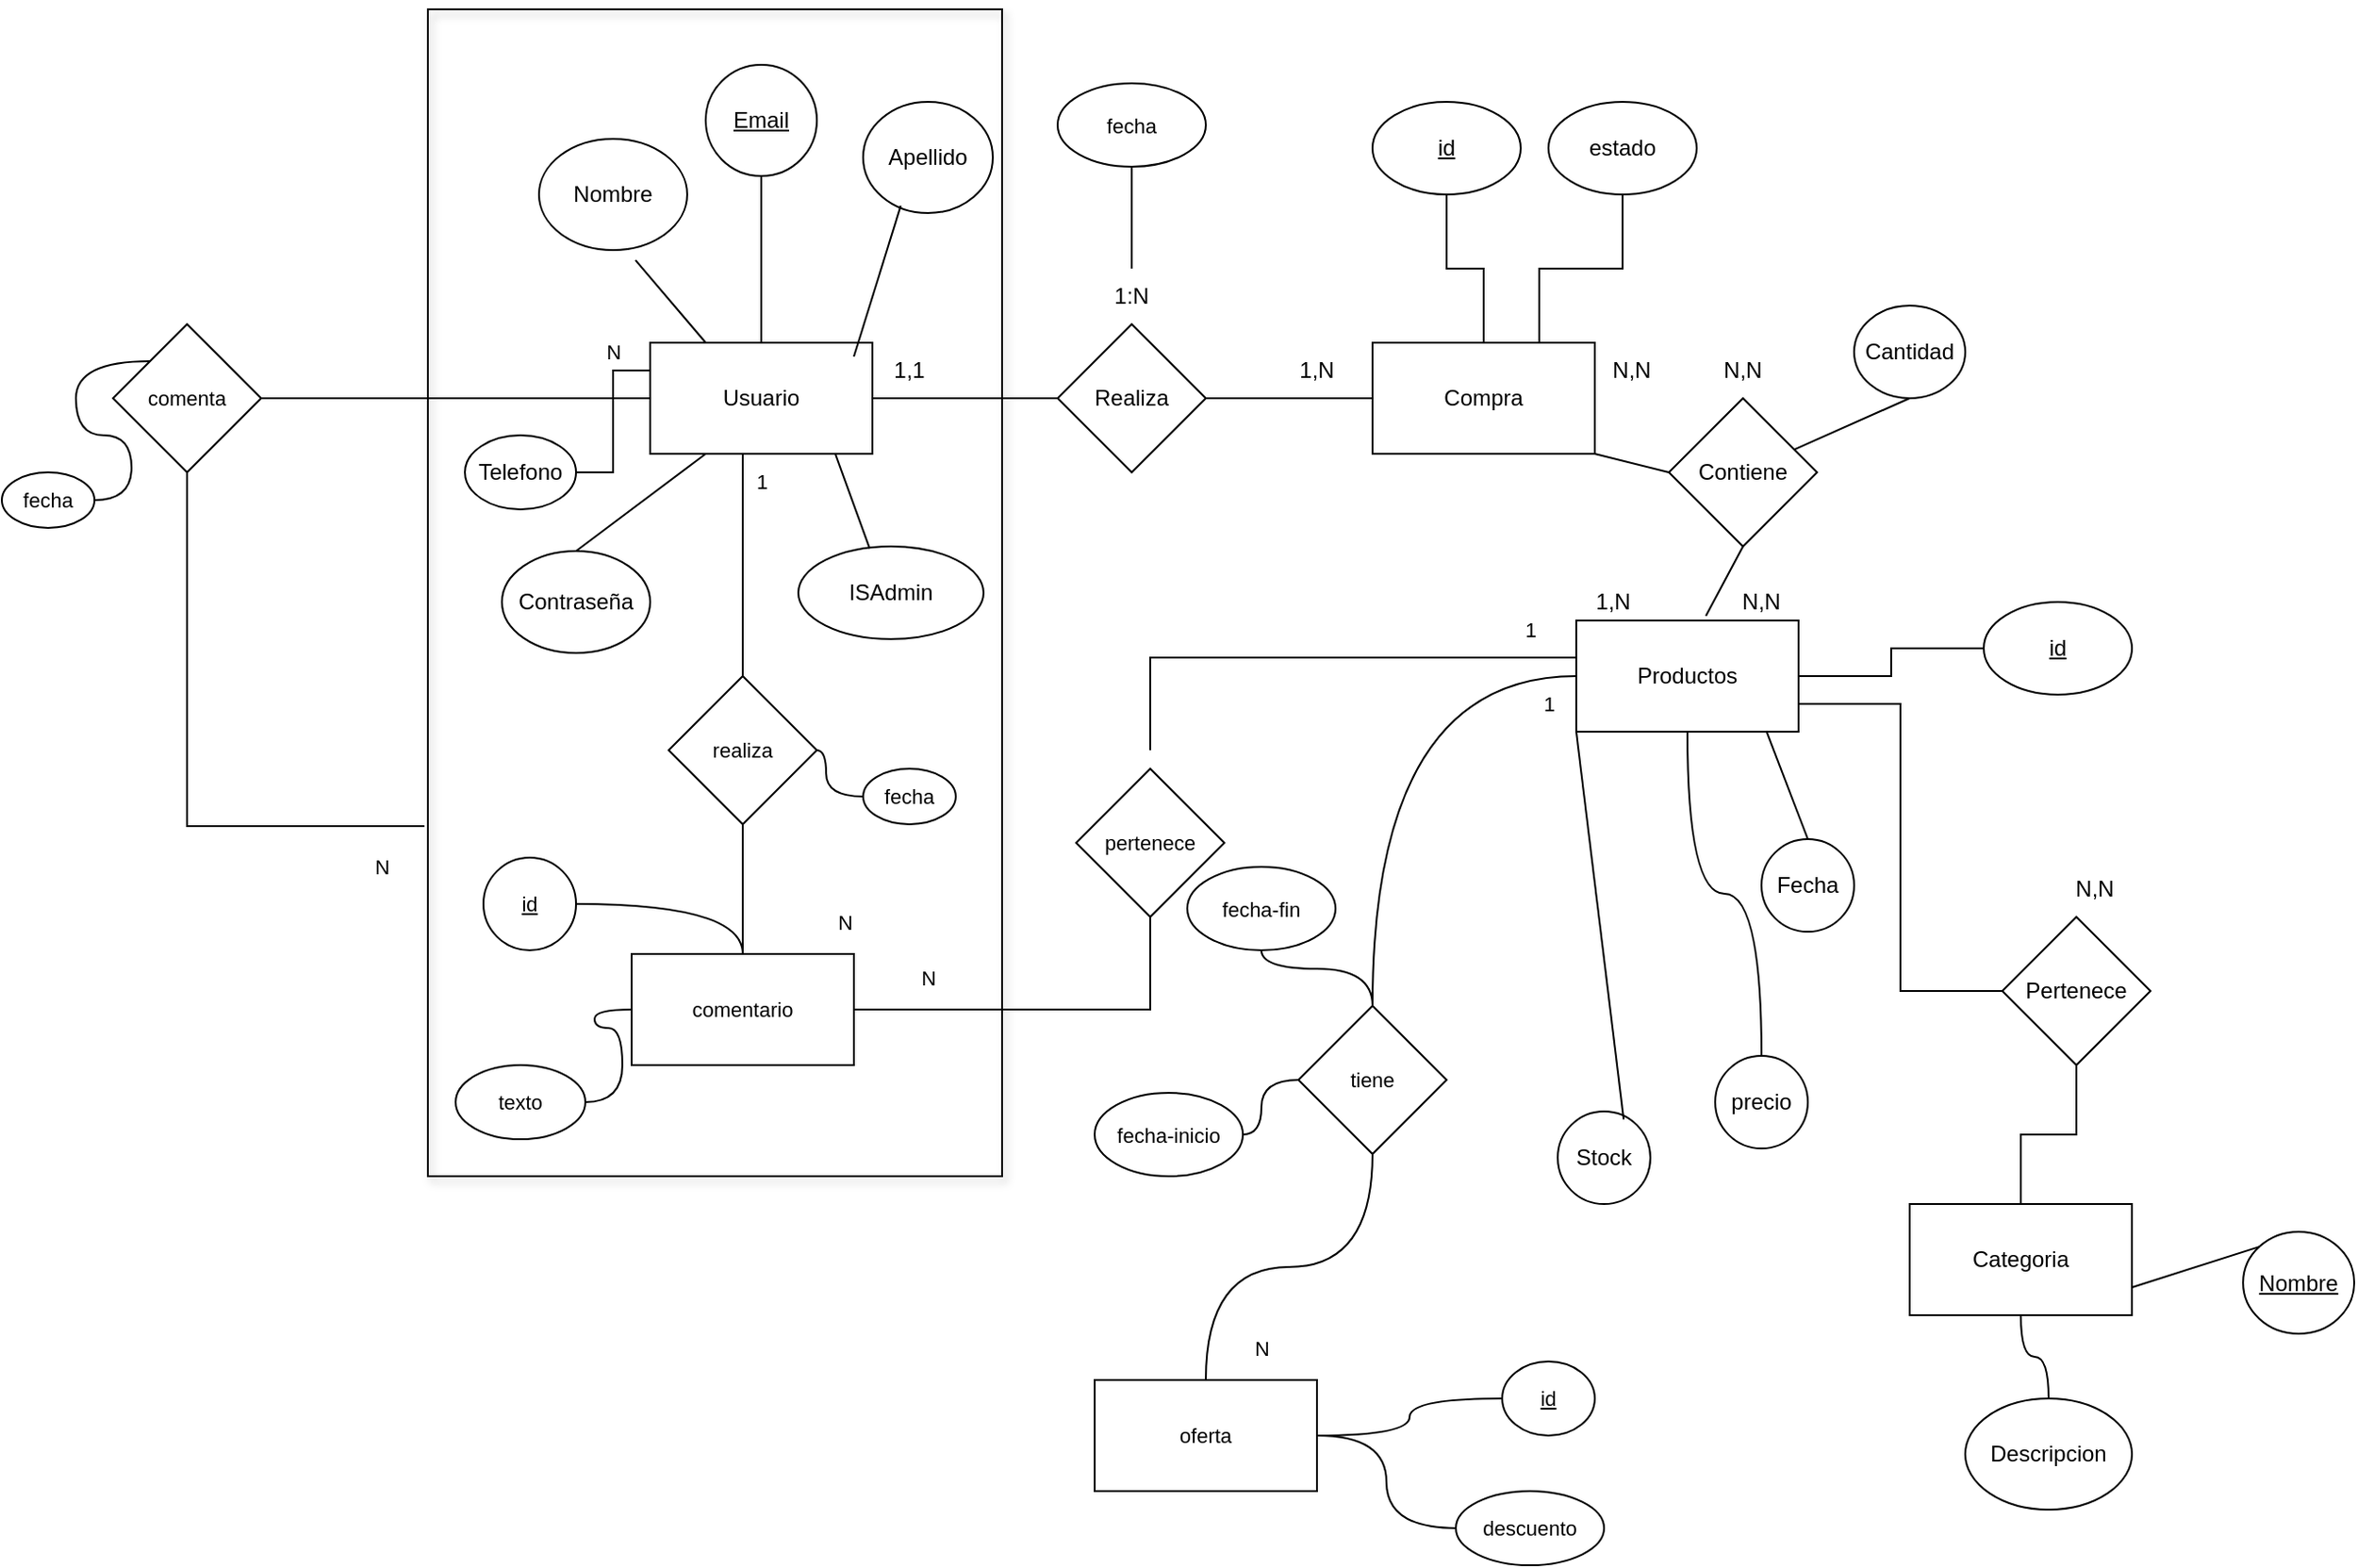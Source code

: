 <mxfile version="24.7.7">
  <diagram id="gd_oPOjduvoULAQ7hkmo" name="Página-1">
    <mxGraphModel dx="1491" dy="775" grid="1" gridSize="10" guides="1" tooltips="1" connect="1" arrows="1" fold="1" page="1" pageScale="1" pageWidth="827" pageHeight="1169" math="0" shadow="0">
      <root>
        <mxCell id="0" />
        <mxCell id="1" parent="0" />
        <mxCell id="hSFFahf1289Zb92GvQ3g-30" value="" style="rounded=0;whiteSpace=wrap;html=1;fontFamily=Helvetica;fontSize=11;fontColor=default;labelBackgroundColor=default;fillColor=none;shadow=1;" vertex="1" parent="1">
          <mxGeometry y="10" width="310" height="630" as="geometry" />
        </mxCell>
        <mxCell id="hSFFahf1289Zb92GvQ3g-19" style="edgeStyle=orthogonalEdgeStyle;shape=connector;rounded=0;orthogonalLoop=1;jettySize=auto;html=1;entryX=0.5;entryY=0;entryDx=0;entryDy=0;strokeColor=default;align=center;verticalAlign=middle;fontFamily=Helvetica;fontSize=11;fontColor=default;labelBackgroundColor=default;endArrow=none;endFill=0;" edge="1" parent="1" source="M5alDgCTFEUYCks6KKIN-5" target="hSFFahf1289Zb92GvQ3g-18">
          <mxGeometry relative="1" as="geometry">
            <Array as="points">
              <mxPoint x="170" y="310" />
              <mxPoint x="170" y="310" />
            </Array>
          </mxGeometry>
        </mxCell>
        <mxCell id="hSFFahf1289Zb92GvQ3g-35" style="edgeStyle=orthogonalEdgeStyle;shape=connector;rounded=0;orthogonalLoop=1;jettySize=auto;html=1;entryX=1;entryY=0.5;entryDx=0;entryDy=0;strokeColor=default;align=center;verticalAlign=middle;fontFamily=Helvetica;fontSize=11;fontColor=default;labelBackgroundColor=default;endArrow=none;endFill=0;" edge="1" parent="1" source="M5alDgCTFEUYCks6KKIN-5" target="hSFFahf1289Zb92GvQ3g-33">
          <mxGeometry relative="1" as="geometry">
            <Array as="points">
              <mxPoint x="20" y="220" />
              <mxPoint x="20" y="220" />
            </Array>
          </mxGeometry>
        </mxCell>
        <mxCell id="hSFFahf1289Zb92GvQ3g-38" value="N" style="edgeLabel;html=1;align=center;verticalAlign=middle;resizable=0;points=[];fontFamily=Helvetica;fontSize=11;fontColor=default;labelBackgroundColor=default;" vertex="1" connectable="0" parent="hSFFahf1289Zb92GvQ3g-35">
          <mxGeometry x="0.743" y="1" relative="1" as="geometry">
            <mxPoint x="163" y="-26" as="offset" />
          </mxGeometry>
        </mxCell>
        <mxCell id="M5alDgCTFEUYCks6KKIN-5" value="&lt;div&gt;&lt;font style=&quot;vertical-align: inherit;&quot;&gt;&lt;font style=&quot;vertical-align: inherit;&quot;&gt;Usuario&lt;/font&gt;&lt;/font&gt;&lt;/div&gt;" style="rounded=0;whiteSpace=wrap;html=1;" parent="1" vertex="1">
          <mxGeometry x="120" y="190" width="120" height="60" as="geometry" />
        </mxCell>
        <mxCell id="hSFFahf1289Zb92GvQ3g-5" value="" style="edgeStyle=orthogonalEdgeStyle;shape=connector;rounded=0;orthogonalLoop=1;jettySize=auto;html=1;strokeColor=default;align=center;verticalAlign=middle;fontFamily=Helvetica;fontSize=11;fontColor=default;labelBackgroundColor=default;endArrow=none;endFill=0;" edge="1" parent="1" source="M5alDgCTFEUYCks6KKIN-6" target="hSFFahf1289Zb92GvQ3g-4">
          <mxGeometry relative="1" as="geometry" />
        </mxCell>
        <mxCell id="hSFFahf1289Zb92GvQ3g-11" value="" style="edgeStyle=orthogonalEdgeStyle;shape=connector;rounded=0;orthogonalLoop=1;jettySize=auto;html=1;strokeColor=default;align=center;verticalAlign=middle;fontFamily=Helvetica;fontSize=11;fontColor=default;labelBackgroundColor=default;endArrow=none;endFill=0;" edge="1" parent="1" source="M5alDgCTFEUYCks6KKIN-6" target="hSFFahf1289Zb92GvQ3g-4">
          <mxGeometry relative="1" as="geometry" />
        </mxCell>
        <mxCell id="M5alDgCTFEUYCks6KKIN-6" value="&lt;font style=&quot;vertical-align: inherit;&quot;&gt;&lt;font style=&quot;vertical-align: inherit;&quot;&gt;Compra&lt;/font&gt;&lt;/font&gt;" style="rounded=0;whiteSpace=wrap;html=1;" parent="1" vertex="1">
          <mxGeometry x="510" y="190" width="120" height="60" as="geometry" />
        </mxCell>
        <mxCell id="M5alDgCTFEUYCks6KKIN-7" value="&lt;font style=&quot;vertical-align: inherit;&quot;&gt;&lt;font style=&quot;vertical-align: inherit;&quot;&gt;Realiza&lt;/font&gt;&lt;/font&gt;" style="rhombus;whiteSpace=wrap;html=1;" parent="1" vertex="1">
          <mxGeometry x="340" y="180" width="80" height="80" as="geometry" />
        </mxCell>
        <mxCell id="hSFFahf1289Zb92GvQ3g-7" value="" style="edgeStyle=orthogonalEdgeStyle;shape=connector;rounded=0;orthogonalLoop=1;jettySize=auto;html=1;strokeColor=default;align=center;verticalAlign=middle;fontFamily=Helvetica;fontSize=11;fontColor=default;labelBackgroundColor=default;endArrow=none;endFill=0;" edge="1" parent="1" source="M5alDgCTFEUYCks6KKIN-12" target="hSFFahf1289Zb92GvQ3g-6">
          <mxGeometry relative="1" as="geometry" />
        </mxCell>
        <mxCell id="hSFFahf1289Zb92GvQ3g-52" style="edgeStyle=orthogonalEdgeStyle;shape=connector;curved=1;rounded=0;orthogonalLoop=1;jettySize=auto;html=1;strokeColor=default;align=center;verticalAlign=middle;fontFamily=Helvetica;fontSize=11;fontColor=default;labelBackgroundColor=default;endArrow=none;endFill=0;" edge="1" parent="1" source="M5alDgCTFEUYCks6KKIN-12" target="hSFFahf1289Zb92GvQ3g-51">
          <mxGeometry relative="1" as="geometry" />
        </mxCell>
        <mxCell id="M5alDgCTFEUYCks6KKIN-12" value="&lt;font style=&quot;vertical-align: inherit;&quot;&gt;&lt;font style=&quot;vertical-align: inherit;&quot;&gt;Productos&lt;/font&gt;&lt;/font&gt;" style="rounded=0;whiteSpace=wrap;html=1;" parent="1" vertex="1">
          <mxGeometry x="620" y="340" width="120" height="60" as="geometry" />
        </mxCell>
        <mxCell id="M5alDgCTFEUYCks6KKIN-13" value="Contiene" style="rhombus;whiteSpace=wrap;html=1;" parent="1" vertex="1">
          <mxGeometry x="670" y="220" width="80" height="80" as="geometry" />
        </mxCell>
        <mxCell id="M5alDgCTFEUYCks6KKIN-19" value="&lt;font style=&quot;vertical-align: inherit;&quot;&gt;&lt;font style=&quot;vertical-align: inherit;&quot;&gt;&lt;font style=&quot;vertical-align: inherit;&quot;&gt;&lt;font style=&quot;vertical-align: inherit;&quot;&gt;Nombre&lt;/font&gt;&lt;/font&gt;&lt;/font&gt;&lt;/font&gt;" style="ellipse;whiteSpace=wrap;html=1;" parent="1" vertex="1">
          <mxGeometry x="60" y="80" width="80" height="60" as="geometry" />
        </mxCell>
        <mxCell id="M5alDgCTFEUYCks6KKIN-24" value="Email" style="ellipse;whiteSpace=wrap;html=1;fontStyle=4" parent="1" vertex="1">
          <mxGeometry x="150" y="40" width="60" height="60" as="geometry" />
        </mxCell>
        <mxCell id="hSFFahf1289Zb92GvQ3g-31" style="edgeStyle=orthogonalEdgeStyle;shape=connector;rounded=0;orthogonalLoop=1;jettySize=auto;html=1;entryX=0;entryY=0.25;entryDx=0;entryDy=0;strokeColor=default;align=center;verticalAlign=middle;fontFamily=Helvetica;fontSize=11;fontColor=default;labelBackgroundColor=default;endArrow=none;endFill=0;" edge="1" parent="1" source="M5alDgCTFEUYCks6KKIN-25" target="M5alDgCTFEUYCks6KKIN-5">
          <mxGeometry relative="1" as="geometry" />
        </mxCell>
        <mxCell id="M5alDgCTFEUYCks6KKIN-25" value="Telefono" style="ellipse;whiteSpace=wrap;html=1;" parent="1" vertex="1">
          <mxGeometry x="20" y="240" width="60" height="40" as="geometry" />
        </mxCell>
        <mxCell id="M5alDgCTFEUYCks6KKIN-33" value="Stock" style="ellipse;whiteSpace=wrap;html=1;" parent="1" vertex="1">
          <mxGeometry x="610" y="605" width="50" height="50" as="geometry" />
        </mxCell>
        <mxCell id="M5alDgCTFEUYCks6KKIN-36" value="Cantidad" style="ellipse;whiteSpace=wrap;html=1;" parent="1" vertex="1">
          <mxGeometry x="770" y="170" width="60" height="50" as="geometry" />
        </mxCell>
        <mxCell id="M5alDgCTFEUYCks6KKIN-47" value="Fecha" style="ellipse;whiteSpace=wrap;html=1;" parent="1" vertex="1">
          <mxGeometry x="720" y="458" width="50" height="50" as="geometry" />
        </mxCell>
        <mxCell id="hSFFahf1289Zb92GvQ3g-16" style="edgeStyle=orthogonalEdgeStyle;shape=connector;rounded=0;orthogonalLoop=1;jettySize=auto;html=1;entryX=0.5;entryY=1;entryDx=0;entryDy=0;strokeColor=default;align=center;verticalAlign=middle;fontFamily=Helvetica;fontSize=11;fontColor=default;labelBackgroundColor=default;endArrow=none;endFill=0;" edge="1" parent="1" source="M5alDgCTFEUYCks6KKIN-51" target="M5alDgCTFEUYCks6KKIN-62">
          <mxGeometry relative="1" as="geometry" />
        </mxCell>
        <mxCell id="hSFFahf1289Zb92GvQ3g-50" style="edgeStyle=orthogonalEdgeStyle;shape=connector;curved=1;rounded=0;orthogonalLoop=1;jettySize=auto;html=1;strokeColor=default;align=center;verticalAlign=middle;fontFamily=Helvetica;fontSize=11;fontColor=default;labelBackgroundColor=default;endArrow=none;endFill=0;" edge="1" parent="1" source="M5alDgCTFEUYCks6KKIN-51" target="hSFFahf1289Zb92GvQ3g-49">
          <mxGeometry relative="1" as="geometry" />
        </mxCell>
        <mxCell id="M5alDgCTFEUYCks6KKIN-51" value="Categoria" style="rounded=0;whiteSpace=wrap;html=1;" parent="1" vertex="1">
          <mxGeometry x="800" y="655" width="120" height="60" as="geometry" />
        </mxCell>
        <mxCell id="M5alDgCTFEUYCks6KKIN-56" value="1,1" style="text;html=1;align=center;verticalAlign=middle;whiteSpace=wrap;rounded=0;" parent="1" vertex="1">
          <mxGeometry x="230" y="190" width="60" height="30" as="geometry" />
        </mxCell>
        <mxCell id="hSFFahf1289Zb92GvQ3g-9" value="" style="edgeStyle=orthogonalEdgeStyle;shape=connector;rounded=0;orthogonalLoop=1;jettySize=auto;html=1;strokeColor=default;align=center;verticalAlign=middle;fontFamily=Helvetica;fontSize=11;fontColor=default;labelBackgroundColor=default;endArrow=none;endFill=0;" edge="1" parent="1" source="M5alDgCTFEUYCks6KKIN-57" target="hSFFahf1289Zb92GvQ3g-8">
          <mxGeometry relative="1" as="geometry" />
        </mxCell>
        <mxCell id="M5alDgCTFEUYCks6KKIN-57" value="1:N" style="text;html=1;align=center;verticalAlign=middle;whiteSpace=wrap;rounded=0;" parent="1" vertex="1">
          <mxGeometry x="350" y="150" width="60" height="30" as="geometry" />
        </mxCell>
        <mxCell id="M5alDgCTFEUYCks6KKIN-58" value="1,N" style="text;html=1;align=center;verticalAlign=middle;whiteSpace=wrap;rounded=0;" parent="1" vertex="1">
          <mxGeometry x="450" y="190" width="60" height="30" as="geometry" />
        </mxCell>
        <mxCell id="M5alDgCTFEUYCks6KKIN-59" value="N,N" style="text;html=1;align=center;verticalAlign=middle;whiteSpace=wrap;rounded=0;" parent="1" vertex="1">
          <mxGeometry x="620" y="190" width="60" height="30" as="geometry" />
        </mxCell>
        <mxCell id="M5alDgCTFEUYCks6KKIN-60" value="N,N" style="text;html=1;align=center;verticalAlign=middle;whiteSpace=wrap;rounded=0;" parent="1" vertex="1">
          <mxGeometry x="680" y="190" width="60" height="30" as="geometry" />
        </mxCell>
        <mxCell id="M5alDgCTFEUYCks6KKIN-61" value="N,N" style="text;html=1;align=center;verticalAlign=middle;whiteSpace=wrap;rounded=0;" parent="1" vertex="1">
          <mxGeometry x="690" y="315" width="60" height="30" as="geometry" />
        </mxCell>
        <mxCell id="hSFFahf1289Zb92GvQ3g-15" style="edgeStyle=orthogonalEdgeStyle;shape=connector;rounded=0;orthogonalLoop=1;jettySize=auto;html=1;entryX=1;entryY=0.75;entryDx=0;entryDy=0;strokeColor=default;align=center;verticalAlign=middle;fontFamily=Helvetica;fontSize=11;fontColor=default;labelBackgroundColor=default;endArrow=none;endFill=0;" edge="1" parent="1" source="M5alDgCTFEUYCks6KKIN-62" target="M5alDgCTFEUYCks6KKIN-12">
          <mxGeometry relative="1" as="geometry" />
        </mxCell>
        <mxCell id="M5alDgCTFEUYCks6KKIN-62" value="Pertenece" style="rhombus;whiteSpace=wrap;html=1;" parent="1" vertex="1">
          <mxGeometry x="850" y="500" width="80" height="80" as="geometry" />
        </mxCell>
        <mxCell id="M5alDgCTFEUYCks6KKIN-68" value="N,N" style="text;html=1;align=center;verticalAlign=middle;whiteSpace=wrap;rounded=0;" parent="1" vertex="1">
          <mxGeometry x="870" y="470" width="60" height="30" as="geometry" />
        </mxCell>
        <mxCell id="M5alDgCTFEUYCks6KKIN-70" value="1,N" style="text;html=1;align=center;verticalAlign=middle;whiteSpace=wrap;rounded=0;" parent="1" vertex="1">
          <mxGeometry x="610" y="315" width="60" height="30" as="geometry" />
        </mxCell>
        <mxCell id="M5alDgCTFEUYCks6KKIN-77" value="Contraseña" style="ellipse;whiteSpace=wrap;html=1;" parent="1" vertex="1">
          <mxGeometry x="40" y="302.5" width="80" height="55" as="geometry" />
        </mxCell>
        <mxCell id="M5alDgCTFEUYCks6KKIN-78" value="ISAdmin" style="ellipse;whiteSpace=wrap;html=1;" parent="1" vertex="1">
          <mxGeometry x="200" y="300" width="100" height="50" as="geometry" />
        </mxCell>
        <mxCell id="M5alDgCTFEUYCks6KKIN-81" value="" style="endArrow=none;html=1;rounded=0;exitX=0.833;exitY=1;exitDx=0;exitDy=0;exitPerimeter=0;entryX=0.385;entryY=0.021;entryDx=0;entryDy=0;entryPerimeter=0;" parent="1" source="M5alDgCTFEUYCks6KKIN-5" target="M5alDgCTFEUYCks6KKIN-78" edge="1">
          <mxGeometry width="50" height="50" relative="1" as="geometry">
            <mxPoint x="170" y="630" as="sourcePoint" />
            <mxPoint x="240.711" y="580" as="targetPoint" />
          </mxGeometry>
        </mxCell>
        <mxCell id="M5alDgCTFEUYCks6KKIN-89" value="" style="endArrow=none;html=1;rounded=0;exitX=0.855;exitY=0.993;exitDx=0;exitDy=0;exitPerimeter=0;entryX=0.5;entryY=0;entryDx=0;entryDy=0;" parent="1" source="M5alDgCTFEUYCks6KKIN-12" target="M5alDgCTFEUYCks6KKIN-47" edge="1">
          <mxGeometry width="50" height="50" relative="1" as="geometry">
            <mxPoint x="330" y="450" as="sourcePoint" />
            <mxPoint x="500" y="470" as="targetPoint" />
          </mxGeometry>
        </mxCell>
        <mxCell id="M5alDgCTFEUYCks6KKIN-90" value="" style="endArrow=none;html=1;rounded=0;entryX=0.712;entryY=0.086;entryDx=0;entryDy=0;exitX=0;exitY=1;exitDx=0;exitDy=0;entryPerimeter=0;" parent="1" source="M5alDgCTFEUYCks6KKIN-12" target="M5alDgCTFEUYCks6KKIN-33" edge="1">
          <mxGeometry width="50" height="50" relative="1" as="geometry">
            <mxPoint x="620" y="420" as="sourcePoint" />
            <mxPoint x="380" y="400" as="targetPoint" />
          </mxGeometry>
        </mxCell>
        <mxCell id="M5alDgCTFEUYCks6KKIN-99" value="" style="endArrow=none;html=1;rounded=0;entryX=0.5;entryY=1;entryDx=0;entryDy=0;" parent="1" source="M5alDgCTFEUYCks6KKIN-13" target="M5alDgCTFEUYCks6KKIN-36" edge="1">
          <mxGeometry width="50" height="50" relative="1" as="geometry">
            <mxPoint x="310" y="350" as="sourcePoint" />
            <mxPoint x="360" y="300" as="targetPoint" />
          </mxGeometry>
        </mxCell>
        <mxCell id="M5alDgCTFEUYCks6KKIN-100" value="" style="endArrow=none;html=1;rounded=0;exitX=0.5;exitY=0;exitDx=0;exitDy=0;entryX=0.5;entryY=1;entryDx=0;entryDy=0;" parent="1" source="M5alDgCTFEUYCks6KKIN-5" target="M5alDgCTFEUYCks6KKIN-24" edge="1">
          <mxGeometry width="50" height="50" relative="1" as="geometry">
            <mxPoint x="180" y="150" as="sourcePoint" />
            <mxPoint x="230" y="100" as="targetPoint" />
          </mxGeometry>
        </mxCell>
        <mxCell id="M5alDgCTFEUYCks6KKIN-101" value="" style="endArrow=none;html=1;rounded=0;exitX=0.25;exitY=0;exitDx=0;exitDy=0;entryX=0.651;entryY=1.091;entryDx=0;entryDy=0;entryPerimeter=0;" parent="1" source="M5alDgCTFEUYCks6KKIN-5" target="M5alDgCTFEUYCks6KKIN-19" edge="1">
          <mxGeometry width="50" height="50" relative="1" as="geometry">
            <mxPoint x="90" y="190" as="sourcePoint" />
            <mxPoint x="140" y="140" as="targetPoint" />
          </mxGeometry>
        </mxCell>
        <mxCell id="M5alDgCTFEUYCks6KKIN-104" value="" style="endArrow=none;html=1;rounded=0;entryX=0.5;entryY=0;entryDx=0;entryDy=0;exitX=0.25;exitY=1;exitDx=0;exitDy=0;" parent="1" source="M5alDgCTFEUYCks6KKIN-5" target="M5alDgCTFEUYCks6KKIN-77" edge="1">
          <mxGeometry width="50" height="50" relative="1" as="geometry">
            <mxPoint x="138" y="550" as="sourcePoint" />
            <mxPoint x="220" y="620" as="targetPoint" />
          </mxGeometry>
        </mxCell>
        <mxCell id="M5alDgCTFEUYCks6KKIN-107" value="Apellido" style="ellipse;whiteSpace=wrap;html=1;" parent="1" vertex="1">
          <mxGeometry x="235" y="60" width="70" height="60" as="geometry" />
        </mxCell>
        <mxCell id="M5alDgCTFEUYCks6KKIN-108" value="" style="endArrow=none;html=1;rounded=0;entryX=0.29;entryY=0.934;entryDx=0;entryDy=0;entryPerimeter=0;exitX=0;exitY=0.25;exitDx=0;exitDy=0;" parent="1" source="M5alDgCTFEUYCks6KKIN-56" target="M5alDgCTFEUYCks6KKIN-107" edge="1">
          <mxGeometry width="50" height="50" relative="1" as="geometry">
            <mxPoint x="310" y="350" as="sourcePoint" />
            <mxPoint x="360" y="300" as="targetPoint" />
          </mxGeometry>
        </mxCell>
        <mxCell id="M5alDgCTFEUYCks6KKIN-109" value="Nombre" style="ellipse;whiteSpace=wrap;html=1;fontStyle=4" parent="1" vertex="1">
          <mxGeometry x="980" y="670" width="60" height="55" as="geometry" />
        </mxCell>
        <mxCell id="M5alDgCTFEUYCks6KKIN-110" value="" style="endArrow=none;html=1;rounded=0;entryX=1;entryY=0.75;entryDx=0;entryDy=0;exitX=0;exitY=0;exitDx=0;exitDy=0;" parent="1" source="M5alDgCTFEUYCks6KKIN-109" target="M5alDgCTFEUYCks6KKIN-51" edge="1">
          <mxGeometry width="50" height="50" relative="1" as="geometry">
            <mxPoint x="380" y="530" as="sourcePoint" />
            <mxPoint x="430" y="480" as="targetPoint" />
            <Array as="points" />
          </mxGeometry>
        </mxCell>
        <mxCell id="M5alDgCTFEUYCks6KKIN-115" value="" style="endArrow=none;html=1;rounded=0;exitX=1;exitY=0.5;exitDx=0;exitDy=0;" parent="1" source="M5alDgCTFEUYCks6KKIN-5" target="M5alDgCTFEUYCks6KKIN-7" edge="1">
          <mxGeometry width="50" height="50" relative="1" as="geometry">
            <mxPoint x="310" y="350" as="sourcePoint" />
            <mxPoint x="360" y="300" as="targetPoint" />
          </mxGeometry>
        </mxCell>
        <mxCell id="M5alDgCTFEUYCks6KKIN-116" value="" style="endArrow=none;html=1;rounded=0;entryX=0;entryY=0.5;entryDx=0;entryDy=0;exitX=1;exitY=0.5;exitDx=0;exitDy=0;" parent="1" source="M5alDgCTFEUYCks6KKIN-7" target="M5alDgCTFEUYCks6KKIN-6" edge="1">
          <mxGeometry width="50" height="50" relative="1" as="geometry">
            <mxPoint x="310" y="350" as="sourcePoint" />
            <mxPoint x="360" y="300" as="targetPoint" />
          </mxGeometry>
        </mxCell>
        <mxCell id="M5alDgCTFEUYCks6KKIN-117" value="" style="endArrow=none;html=1;rounded=0;exitX=0;exitY=0.5;exitDx=0;exitDy=0;" parent="1" source="M5alDgCTFEUYCks6KKIN-13" edge="1">
          <mxGeometry width="50" height="50" relative="1" as="geometry">
            <mxPoint x="580" y="300" as="sourcePoint" />
            <mxPoint x="630" y="250" as="targetPoint" />
          </mxGeometry>
        </mxCell>
        <mxCell id="M5alDgCTFEUYCks6KKIN-120" value="" style="endArrow=none;html=1;rounded=0;entryX=0.5;entryY=1;entryDx=0;entryDy=0;exitX=0;exitY=0.75;exitDx=0;exitDy=0;" parent="1" source="M5alDgCTFEUYCks6KKIN-61" target="M5alDgCTFEUYCks6KKIN-13" edge="1">
          <mxGeometry width="50" height="50" relative="1" as="geometry">
            <mxPoint x="310" y="350" as="sourcePoint" />
            <mxPoint x="360" y="300" as="targetPoint" />
          </mxGeometry>
        </mxCell>
        <mxCell id="hSFFahf1289Zb92GvQ3g-3" style="edgeStyle=orthogonalEdgeStyle;rounded=0;orthogonalLoop=1;jettySize=auto;html=1;endArrow=none;endFill=0;curved=1;" edge="1" parent="1" source="hSFFahf1289Zb92GvQ3g-2" target="M5alDgCTFEUYCks6KKIN-12">
          <mxGeometry relative="1" as="geometry" />
        </mxCell>
        <mxCell id="hSFFahf1289Zb92GvQ3g-2" value="precio" style="ellipse;whiteSpace=wrap;html=1;" vertex="1" parent="1">
          <mxGeometry x="695" y="575" width="50" height="50" as="geometry" />
        </mxCell>
        <mxCell id="hSFFahf1289Zb92GvQ3g-4" value="id" style="ellipse;whiteSpace=wrap;html=1;rounded=0;fontStyle=4" vertex="1" parent="1">
          <mxGeometry x="510" y="60" width="80" height="50" as="geometry" />
        </mxCell>
        <mxCell id="hSFFahf1289Zb92GvQ3g-6" value="id" style="ellipse;whiteSpace=wrap;html=1;rounded=0;fontStyle=4" vertex="1" parent="1">
          <mxGeometry x="840" y="330" width="80" height="50" as="geometry" />
        </mxCell>
        <mxCell id="hSFFahf1289Zb92GvQ3g-8" value="fecha" style="ellipse;whiteSpace=wrap;html=1;fontFamily=Helvetica;fontSize=11;fontColor=default;labelBackgroundColor=default;" vertex="1" parent="1">
          <mxGeometry x="340" y="50" width="80" height="45" as="geometry" />
        </mxCell>
        <mxCell id="hSFFahf1289Zb92GvQ3g-13" style="edgeStyle=orthogonalEdgeStyle;shape=connector;rounded=0;orthogonalLoop=1;jettySize=auto;html=1;entryX=0.75;entryY=0;entryDx=0;entryDy=0;strokeColor=default;align=center;verticalAlign=middle;fontFamily=Helvetica;fontSize=11;fontColor=default;labelBackgroundColor=default;endArrow=none;endFill=0;" edge="1" parent="1" source="hSFFahf1289Zb92GvQ3g-12" target="M5alDgCTFEUYCks6KKIN-6">
          <mxGeometry relative="1" as="geometry" />
        </mxCell>
        <mxCell id="hSFFahf1289Zb92GvQ3g-12" value="estado" style="ellipse;whiteSpace=wrap;html=1;rounded=0;fontStyle=0" vertex="1" parent="1">
          <mxGeometry x="605" y="60" width="80" height="50" as="geometry" />
        </mxCell>
        <mxCell id="hSFFahf1289Zb92GvQ3g-20" style="edgeStyle=orthogonalEdgeStyle;shape=connector;rounded=0;orthogonalLoop=1;jettySize=auto;html=1;strokeColor=default;align=center;verticalAlign=middle;fontFamily=Helvetica;fontSize=11;fontColor=default;labelBackgroundColor=default;endArrow=none;endFill=0;" edge="1" parent="1" source="hSFFahf1289Zb92GvQ3g-17" target="hSFFahf1289Zb92GvQ3g-18">
          <mxGeometry relative="1" as="geometry" />
        </mxCell>
        <mxCell id="hSFFahf1289Zb92GvQ3g-25" style="edgeStyle=orthogonalEdgeStyle;shape=connector;rounded=0;orthogonalLoop=1;jettySize=auto;html=1;strokeColor=default;align=center;verticalAlign=middle;fontFamily=Helvetica;fontSize=11;fontColor=default;labelBackgroundColor=default;endArrow=none;endFill=0;" edge="1" parent="1" source="hSFFahf1289Zb92GvQ3g-17" target="hSFFahf1289Zb92GvQ3g-24">
          <mxGeometry relative="1" as="geometry" />
        </mxCell>
        <mxCell id="hSFFahf1289Zb92GvQ3g-17" value="comentario" style="rounded=0;whiteSpace=wrap;html=1;fontFamily=Helvetica;fontSize=11;fontColor=default;labelBackgroundColor=default;" vertex="1" parent="1">
          <mxGeometry x="110" y="520" width="120" height="60" as="geometry" />
        </mxCell>
        <mxCell id="hSFFahf1289Zb92GvQ3g-18" value="realiza" style="rhombus;whiteSpace=wrap;html=1;fontFamily=Helvetica;fontSize=11;fontColor=default;labelBackgroundColor=default;" vertex="1" parent="1">
          <mxGeometry x="130" y="370" width="80" height="80" as="geometry" />
        </mxCell>
        <mxCell id="hSFFahf1289Zb92GvQ3g-22" value="1" style="text;html=1;align=center;verticalAlign=middle;resizable=0;points=[];autosize=1;strokeColor=none;fillColor=none;fontFamily=Helvetica;fontSize=11;fontColor=default;labelBackgroundColor=default;" vertex="1" parent="1">
          <mxGeometry x="165" y="250" width="30" height="30" as="geometry" />
        </mxCell>
        <mxCell id="hSFFahf1289Zb92GvQ3g-23" value="N" style="text;html=1;align=center;verticalAlign=middle;resizable=0;points=[];autosize=1;strokeColor=none;fillColor=none;fontFamily=Helvetica;fontSize=11;fontColor=default;labelBackgroundColor=default;" vertex="1" parent="1">
          <mxGeometry x="210" y="488" width="30" height="30" as="geometry" />
        </mxCell>
        <mxCell id="hSFFahf1289Zb92GvQ3g-26" style="edgeStyle=orthogonalEdgeStyle;shape=connector;rounded=0;orthogonalLoop=1;jettySize=auto;html=1;entryX=0;entryY=0.5;entryDx=0;entryDy=0;strokeColor=default;align=center;verticalAlign=middle;fontFamily=Helvetica;fontSize=11;fontColor=default;labelBackgroundColor=default;endArrow=none;endFill=0;" edge="1" parent="1">
          <mxGeometry relative="1" as="geometry">
            <mxPoint x="390" y="410" as="sourcePoint" />
            <mxPoint x="620" y="360" as="targetPoint" />
            <Array as="points">
              <mxPoint x="390" y="360" />
            </Array>
          </mxGeometry>
        </mxCell>
        <mxCell id="hSFFahf1289Zb92GvQ3g-24" value="pertenece" style="rhombus;whiteSpace=wrap;html=1;fontFamily=Helvetica;fontSize=11;fontColor=default;labelBackgroundColor=default;" vertex="1" parent="1">
          <mxGeometry x="350" y="420" width="80" height="80" as="geometry" />
        </mxCell>
        <mxCell id="hSFFahf1289Zb92GvQ3g-27" value="N" style="text;html=1;align=center;verticalAlign=middle;resizable=0;points=[];autosize=1;strokeColor=none;fillColor=none;fontFamily=Helvetica;fontSize=11;fontColor=default;labelBackgroundColor=default;" vertex="1" parent="1">
          <mxGeometry x="255" y="518" width="30" height="30" as="geometry" />
        </mxCell>
        <mxCell id="hSFFahf1289Zb92GvQ3g-28" value="1" style="text;html=1;align=center;verticalAlign=middle;resizable=0;points=[];autosize=1;strokeColor=none;fillColor=none;fontFamily=Helvetica;fontSize=11;fontColor=default;labelBackgroundColor=default;" vertex="1" parent="1">
          <mxGeometry x="580" y="330" width="30" height="30" as="geometry" />
        </mxCell>
        <mxCell id="hSFFahf1289Zb92GvQ3g-33" value="comenta" style="rhombus;whiteSpace=wrap;html=1;fontFamily=Helvetica;fontSize=11;fontColor=default;labelBackgroundColor=default;" vertex="1" parent="1">
          <mxGeometry x="-170" y="180" width="80" height="80" as="geometry" />
        </mxCell>
        <mxCell id="hSFFahf1289Zb92GvQ3g-37" style="edgeStyle=orthogonalEdgeStyle;shape=connector;rounded=0;orthogonalLoop=1;jettySize=auto;html=1;entryX=-0.006;entryY=0.7;entryDx=0;entryDy=0;entryPerimeter=0;strokeColor=default;align=center;verticalAlign=middle;fontFamily=Helvetica;fontSize=11;fontColor=default;labelBackgroundColor=default;endArrow=none;endFill=0;" edge="1" parent="1" source="hSFFahf1289Zb92GvQ3g-33" target="hSFFahf1289Zb92GvQ3g-30">
          <mxGeometry relative="1" as="geometry">
            <Array as="points">
              <mxPoint x="-130" y="451" />
            </Array>
          </mxGeometry>
        </mxCell>
        <mxCell id="hSFFahf1289Zb92GvQ3g-39" value="N" style="text;html=1;align=center;verticalAlign=middle;resizable=0;points=[];autosize=1;strokeColor=none;fillColor=none;fontFamily=Helvetica;fontSize=11;fontColor=default;labelBackgroundColor=default;" vertex="1" parent="1">
          <mxGeometry x="-40" y="458" width="30" height="30" as="geometry" />
        </mxCell>
        <mxCell id="hSFFahf1289Zb92GvQ3g-57" value="" style="edgeStyle=orthogonalEdgeStyle;shape=connector;curved=1;rounded=0;orthogonalLoop=1;jettySize=auto;html=1;strokeColor=default;align=center;verticalAlign=middle;fontFamily=Helvetica;fontSize=11;fontColor=default;labelBackgroundColor=default;endArrow=none;endFill=0;" edge="1" parent="1" source="hSFFahf1289Zb92GvQ3g-40" target="hSFFahf1289Zb92GvQ3g-56">
          <mxGeometry relative="1" as="geometry" />
        </mxCell>
        <mxCell id="hSFFahf1289Zb92GvQ3g-40" value="oferta" style="rounded=0;whiteSpace=wrap;html=1;fontFamily=Helvetica;fontSize=11;fontColor=default;labelBackgroundColor=default;" vertex="1" parent="1">
          <mxGeometry x="360" y="750" width="120" height="60" as="geometry" />
        </mxCell>
        <mxCell id="hSFFahf1289Zb92GvQ3g-42" style="edgeStyle=orthogonalEdgeStyle;shape=connector;curved=1;rounded=0;orthogonalLoop=1;jettySize=auto;html=1;strokeColor=default;align=center;verticalAlign=middle;fontFamily=Helvetica;fontSize=11;fontColor=default;labelBackgroundColor=default;endArrow=none;endFill=0;" edge="1" parent="1" source="hSFFahf1289Zb92GvQ3g-41" target="hSFFahf1289Zb92GvQ3g-17">
          <mxGeometry relative="1" as="geometry" />
        </mxCell>
        <mxCell id="hSFFahf1289Zb92GvQ3g-41" value="id" style="ellipse;whiteSpace=wrap;html=1;fontFamily=Helvetica;fontSize=11;fontColor=default;labelBackgroundColor=default;fontStyle=4" vertex="1" parent="1">
          <mxGeometry x="30" y="468" width="50" height="50" as="geometry" />
        </mxCell>
        <mxCell id="hSFFahf1289Zb92GvQ3g-44" style="edgeStyle=orthogonalEdgeStyle;shape=connector;curved=1;rounded=0;orthogonalLoop=1;jettySize=auto;html=1;strokeColor=default;align=center;verticalAlign=middle;fontFamily=Helvetica;fontSize=11;fontColor=default;labelBackgroundColor=default;endArrow=none;endFill=0;" edge="1" parent="1" source="hSFFahf1289Zb92GvQ3g-43" target="hSFFahf1289Zb92GvQ3g-17">
          <mxGeometry relative="1" as="geometry" />
        </mxCell>
        <mxCell id="hSFFahf1289Zb92GvQ3g-43" value="texto" style="ellipse;whiteSpace=wrap;html=1;fontFamily=Helvetica;fontSize=11;fontColor=default;labelBackgroundColor=default;" vertex="1" parent="1">
          <mxGeometry x="15" y="580" width="70" height="40" as="geometry" />
        </mxCell>
        <mxCell id="hSFFahf1289Zb92GvQ3g-46" style="edgeStyle=orthogonalEdgeStyle;shape=connector;curved=1;rounded=0;orthogonalLoop=1;jettySize=auto;html=1;strokeColor=default;align=center;verticalAlign=middle;fontFamily=Helvetica;fontSize=11;fontColor=default;labelBackgroundColor=default;endArrow=none;endFill=0;" edge="1" parent="1" source="hSFFahf1289Zb92GvQ3g-45" target="hSFFahf1289Zb92GvQ3g-18">
          <mxGeometry relative="1" as="geometry" />
        </mxCell>
        <mxCell id="hSFFahf1289Zb92GvQ3g-45" value="fecha" style="ellipse;whiteSpace=wrap;html=1;fontFamily=Helvetica;fontSize=11;fontColor=default;labelBackgroundColor=default;" vertex="1" parent="1">
          <mxGeometry x="235" y="420" width="50" height="30" as="geometry" />
        </mxCell>
        <mxCell id="hSFFahf1289Zb92GvQ3g-48" style="edgeStyle=orthogonalEdgeStyle;shape=connector;curved=1;rounded=0;orthogonalLoop=1;jettySize=auto;html=1;entryX=0;entryY=0;entryDx=0;entryDy=0;strokeColor=default;align=center;verticalAlign=middle;fontFamily=Helvetica;fontSize=11;fontColor=default;labelBackgroundColor=default;endArrow=none;endFill=0;" edge="1" parent="1" source="hSFFahf1289Zb92GvQ3g-47" target="hSFFahf1289Zb92GvQ3g-33">
          <mxGeometry relative="1" as="geometry" />
        </mxCell>
        <mxCell id="hSFFahf1289Zb92GvQ3g-47" value="fecha" style="ellipse;whiteSpace=wrap;html=1;fontFamily=Helvetica;fontSize=11;fontColor=default;labelBackgroundColor=default;" vertex="1" parent="1">
          <mxGeometry x="-230" y="260" width="50" height="30" as="geometry" />
        </mxCell>
        <mxCell id="hSFFahf1289Zb92GvQ3g-49" value="Descripcion" style="ellipse;whiteSpace=wrap;html=1;fontStyle=0" vertex="1" parent="1">
          <mxGeometry x="830" y="760" width="90" height="60" as="geometry" />
        </mxCell>
        <mxCell id="hSFFahf1289Zb92GvQ3g-53" style="edgeStyle=orthogonalEdgeStyle;shape=connector;curved=1;rounded=0;orthogonalLoop=1;jettySize=auto;html=1;strokeColor=default;align=center;verticalAlign=middle;fontFamily=Helvetica;fontSize=11;fontColor=default;labelBackgroundColor=default;endArrow=none;endFill=0;" edge="1" parent="1" source="hSFFahf1289Zb92GvQ3g-51" target="hSFFahf1289Zb92GvQ3g-40">
          <mxGeometry relative="1" as="geometry" />
        </mxCell>
        <mxCell id="hSFFahf1289Zb92GvQ3g-63" value="" style="edgeStyle=orthogonalEdgeStyle;shape=connector;curved=1;rounded=0;orthogonalLoop=1;jettySize=auto;html=1;strokeColor=default;align=center;verticalAlign=middle;fontFamily=Helvetica;fontSize=11;fontColor=default;labelBackgroundColor=default;endArrow=none;endFill=0;" edge="1" parent="1" source="hSFFahf1289Zb92GvQ3g-51" target="hSFFahf1289Zb92GvQ3g-62">
          <mxGeometry relative="1" as="geometry" />
        </mxCell>
        <mxCell id="hSFFahf1289Zb92GvQ3g-65" style="edgeStyle=orthogonalEdgeStyle;shape=connector;curved=1;rounded=0;orthogonalLoop=1;jettySize=auto;html=1;strokeColor=default;align=center;verticalAlign=middle;fontFamily=Helvetica;fontSize=11;fontColor=default;labelBackgroundColor=default;endArrow=none;endFill=0;" edge="1" parent="1" source="hSFFahf1289Zb92GvQ3g-51" target="hSFFahf1289Zb92GvQ3g-64">
          <mxGeometry relative="1" as="geometry" />
        </mxCell>
        <mxCell id="hSFFahf1289Zb92GvQ3g-51" value="tiene" style="rhombus;whiteSpace=wrap;html=1;fontFamily=Helvetica;fontSize=11;fontColor=default;labelBackgroundColor=default;" vertex="1" parent="1">
          <mxGeometry x="470" y="548" width="80" height="80" as="geometry" />
        </mxCell>
        <mxCell id="hSFFahf1289Zb92GvQ3g-54" value="1" style="text;html=1;align=center;verticalAlign=middle;resizable=0;points=[];autosize=1;strokeColor=none;fillColor=none;fontFamily=Helvetica;fontSize=11;fontColor=default;labelBackgroundColor=default;" vertex="1" parent="1">
          <mxGeometry x="590" y="370" width="30" height="30" as="geometry" />
        </mxCell>
        <mxCell id="hSFFahf1289Zb92GvQ3g-55" value="N" style="text;html=1;align=center;verticalAlign=middle;resizable=0;points=[];autosize=1;strokeColor=none;fillColor=none;fontFamily=Helvetica;fontSize=11;fontColor=default;labelBackgroundColor=default;" vertex="1" parent="1">
          <mxGeometry x="435" y="718" width="30" height="30" as="geometry" />
        </mxCell>
        <mxCell id="hSFFahf1289Zb92GvQ3g-56" value="id" style="ellipse;whiteSpace=wrap;html=1;fontSize=11;rounded=0;labelBackgroundColor=default;fontStyle=4" vertex="1" parent="1">
          <mxGeometry x="580" y="740" width="50" height="40" as="geometry" />
        </mxCell>
        <mxCell id="hSFFahf1289Zb92GvQ3g-60" style="edgeStyle=orthogonalEdgeStyle;shape=connector;curved=1;rounded=0;orthogonalLoop=1;jettySize=auto;html=1;strokeColor=default;align=center;verticalAlign=middle;fontFamily=Helvetica;fontSize=11;fontColor=default;labelBackgroundColor=default;endArrow=none;endFill=0;" edge="1" parent="1" source="hSFFahf1289Zb92GvQ3g-58" target="hSFFahf1289Zb92GvQ3g-40">
          <mxGeometry relative="1" as="geometry" />
        </mxCell>
        <mxCell id="hSFFahf1289Zb92GvQ3g-58" value="descuento" style="ellipse;whiteSpace=wrap;html=1;fontFamily=Helvetica;fontSize=11;fontColor=default;labelBackgroundColor=default;" vertex="1" parent="1">
          <mxGeometry x="555" y="810" width="80" height="40" as="geometry" />
        </mxCell>
        <mxCell id="hSFFahf1289Zb92GvQ3g-62" value="fecha-inicio" style="ellipse;whiteSpace=wrap;html=1;fontSize=11;labelBackgroundColor=default;" vertex="1" parent="1">
          <mxGeometry x="360" y="595" width="80" height="45" as="geometry" />
        </mxCell>
        <mxCell id="hSFFahf1289Zb92GvQ3g-64" value="fecha-fin" style="ellipse;whiteSpace=wrap;html=1;fontSize=11;labelBackgroundColor=default;" vertex="1" parent="1">
          <mxGeometry x="410" y="473" width="80" height="45" as="geometry" />
        </mxCell>
      </root>
    </mxGraphModel>
  </diagram>
</mxfile>
